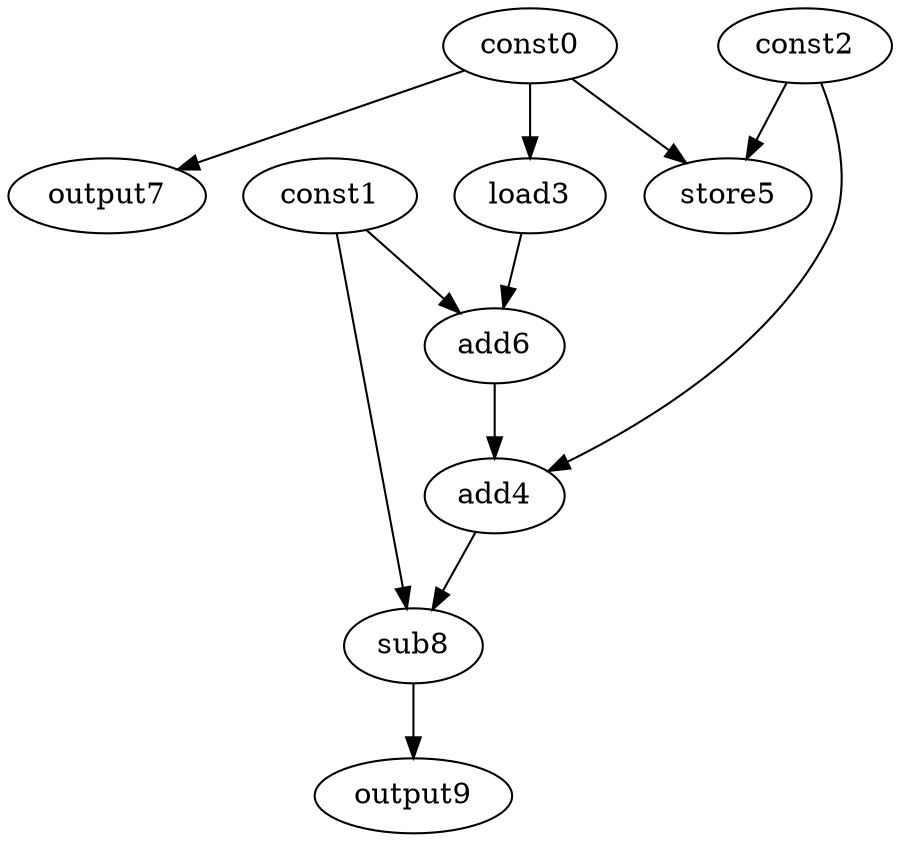 digraph G { 
const0[opcode=const]; 
const1[opcode=const]; 
const2[opcode=const]; 
load3[opcode=load]; 
add4[opcode=add]; 
store5[opcode=store]; 
add6[opcode=add]; 
output7[opcode=output]; 
sub8[opcode=sub]; 
output9[opcode=output]; 
const0->load3[operand=0];
const0->store5[operand=0];
const2->store5[operand=1];
const0->output7[operand=0];
const1->add6[operand=0];
load3->add6[operand=1];
const2->add4[operand=0];
add6->add4[operand=1];
const1->sub8[operand=0];
add4->sub8[operand=1];
sub8->output9[operand=0];
}
